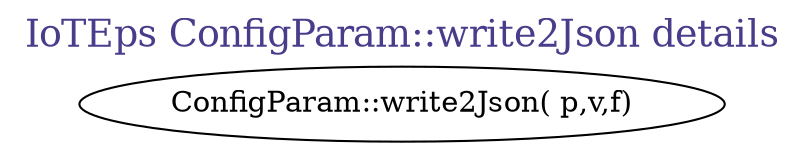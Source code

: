 digraph config4writeFromCPlug {
    label="IoTEps ConfigParam::write2Json details"
    fontsize=18
    fontcolor=darkslateblue
    labelloc="t"
    rankdir="LR"
#    layout="twopi"
#    ratio=auto;
#    ranksep=1.8
#   compound=true
#   constraint=true (dot only)
#   overlap=false

    "ConfigParam::write2Json( p,v,f)"

}